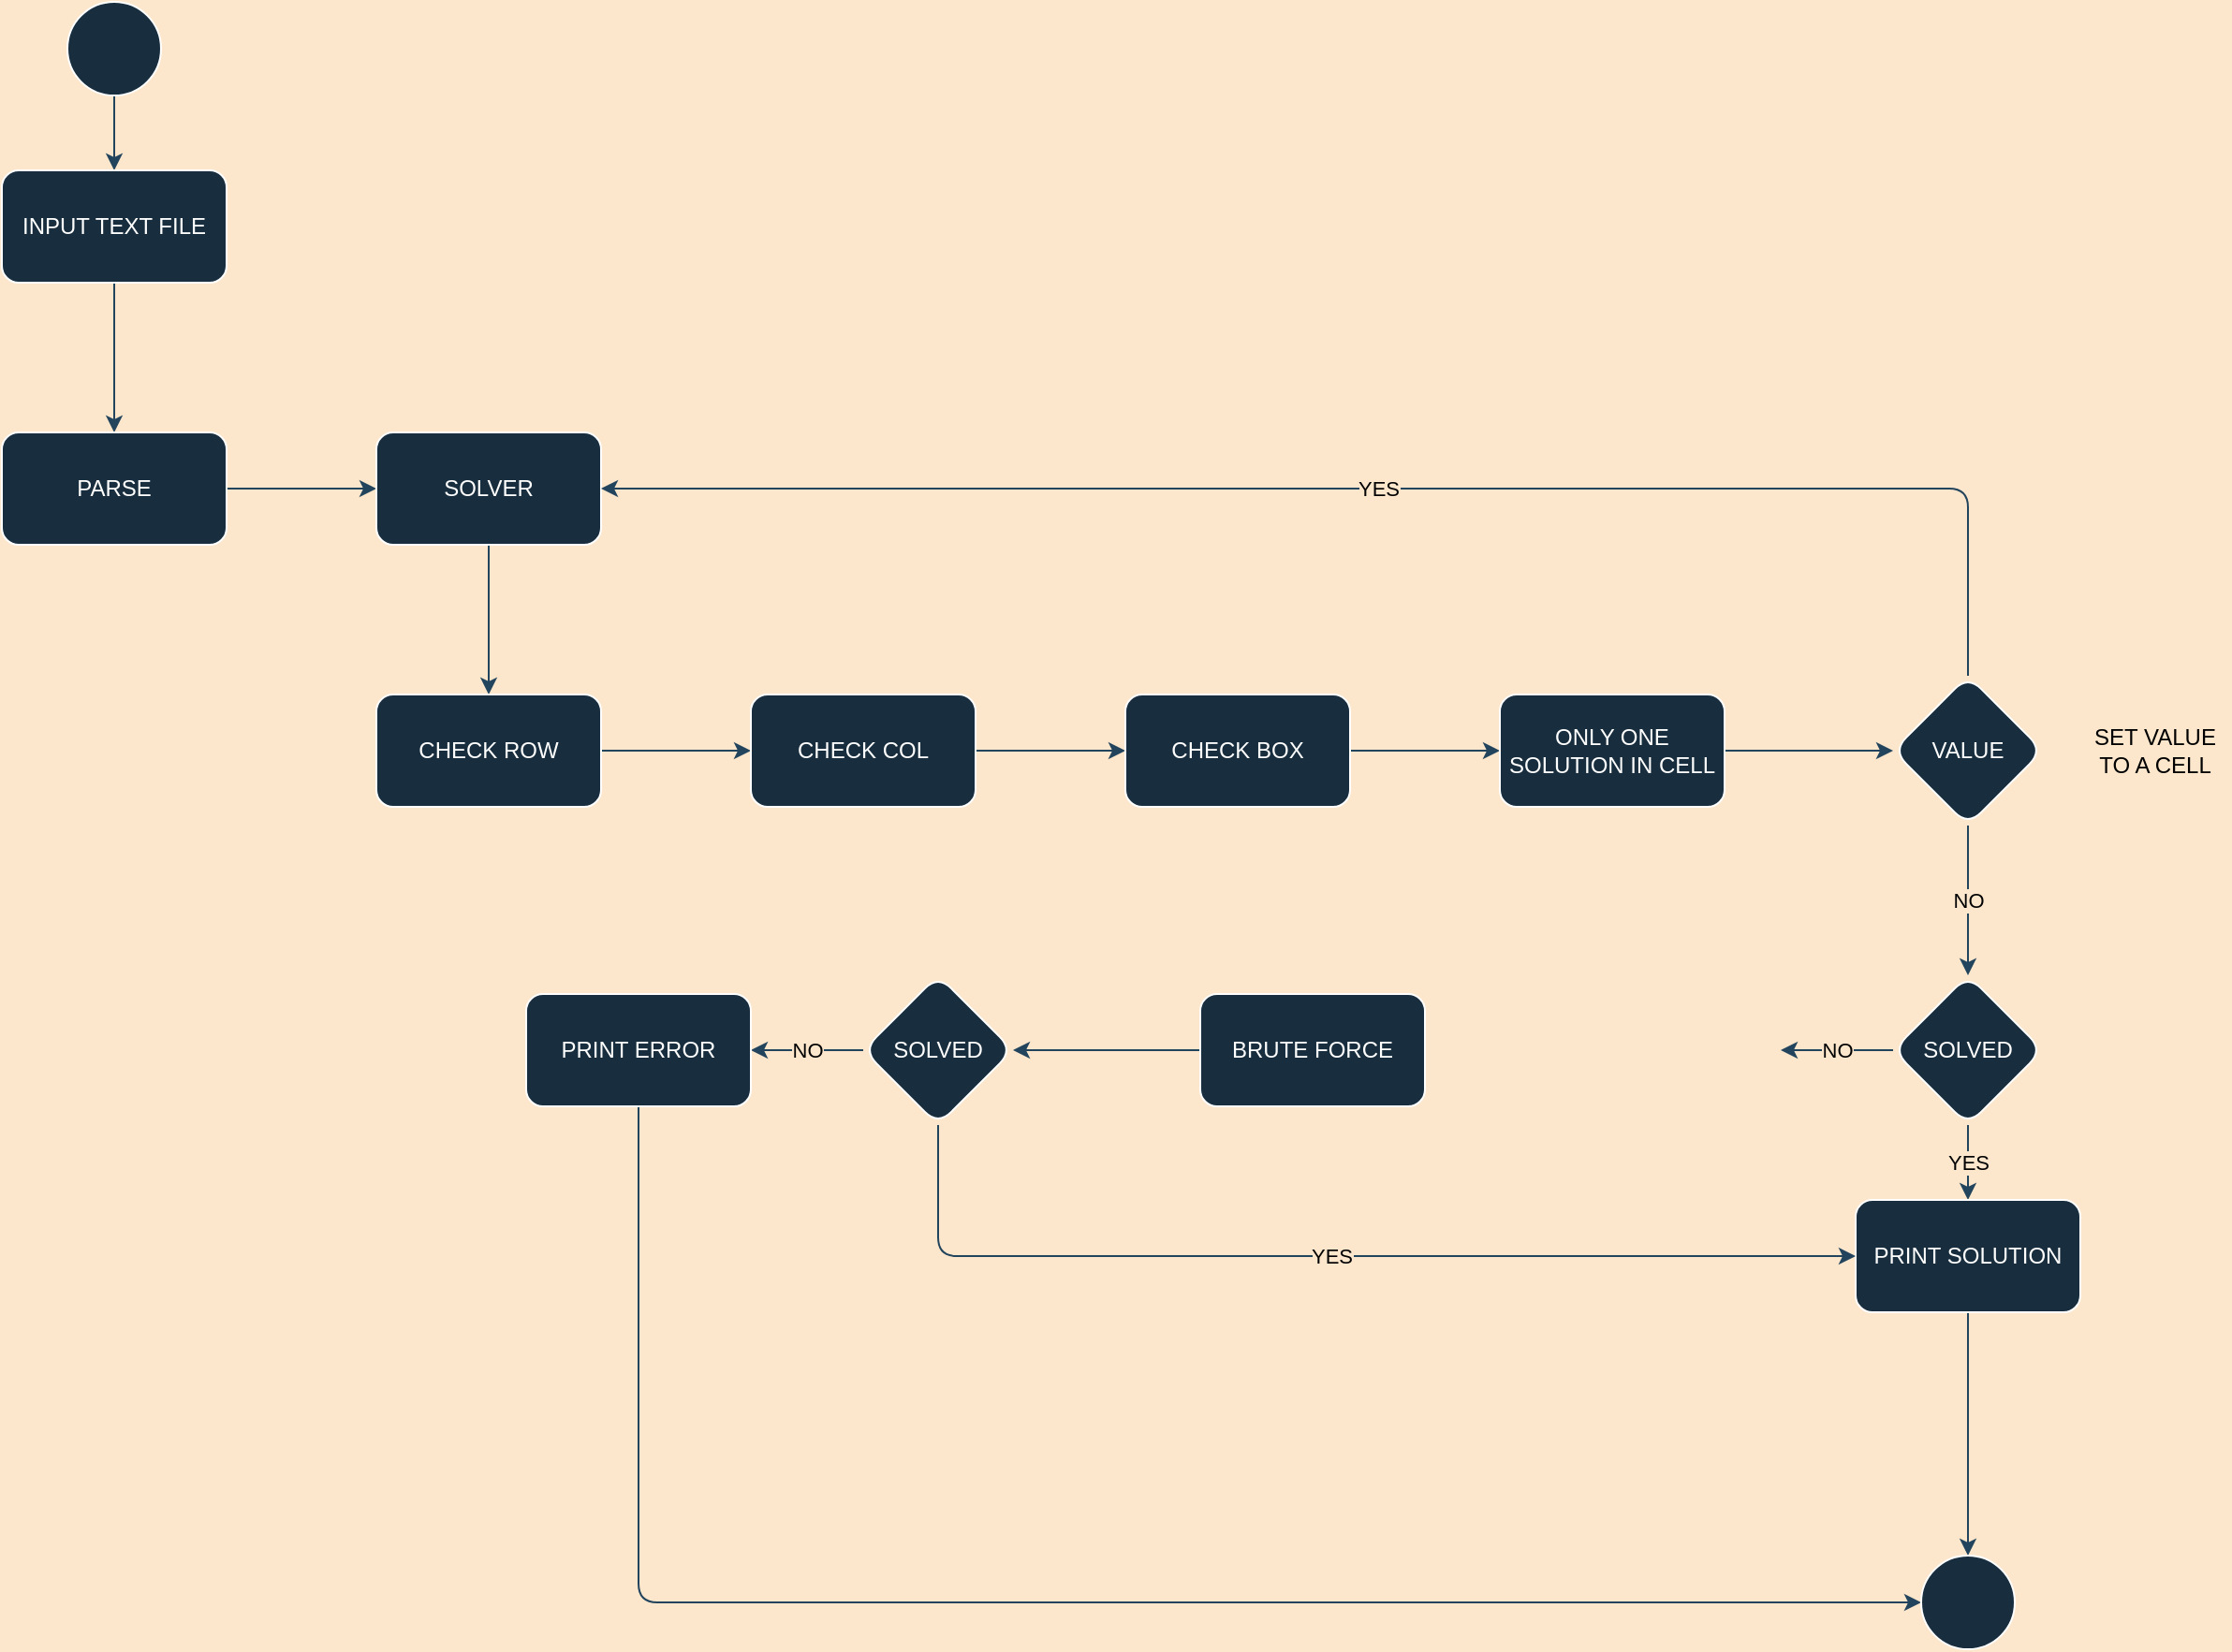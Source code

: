 <mxfile>
    <diagram id="FqcTaQnTJu5JiZvLbmmw" name="Page-1">
        <mxGraphModel dx="1374" dy="964" grid="1" gridSize="10" guides="1" tooltips="1" connect="1" arrows="1" fold="1" page="1" pageScale="1" pageWidth="1654" pageHeight="1169" background="#FCE7CD" math="0" shadow="0">
            <root>
                <mxCell id="0"/>
                <mxCell id="1" parent="0"/>
                <mxCell id="4" value="" style="edgeStyle=orthogonalEdgeStyle;curved=0;rounded=1;sketch=0;orthogonalLoop=1;jettySize=auto;html=1;strokeColor=#23445D;labelBackgroundColor=#FCE7CD;" parent="1" source="2" target="3" edge="1">
                    <mxGeometry relative="1" as="geometry"/>
                </mxCell>
                <mxCell id="2" value="" style="ellipse;whiteSpace=wrap;html=1;aspect=fixed;rounded=0;sketch=0;fontColor=#FFFFFF;strokeColor=#FFFFFF;fillColor=#182E3E;" parent="1" vertex="1">
                    <mxGeometry x="145" y="60" width="50" height="50" as="geometry"/>
                </mxCell>
                <mxCell id="8" value="" style="edgeStyle=orthogonalEdgeStyle;curved=0;rounded=1;sketch=0;orthogonalLoop=1;jettySize=auto;html=1;strokeColor=#23445D;labelBackgroundColor=#FCE7CD;" parent="1" source="3" target="7" edge="1">
                    <mxGeometry relative="1" as="geometry"/>
                </mxCell>
                <mxCell id="3" value="INPUT TEXT FILE" style="rounded=1;whiteSpace=wrap;html=1;sketch=0;fontColor=#FFFFFF;strokeColor=#FFFFFF;fillColor=#182E3E;" parent="1" vertex="1">
                    <mxGeometry x="110" y="150" width="120" height="60" as="geometry"/>
                </mxCell>
                <mxCell id="10" value="" style="edgeStyle=orthogonalEdgeStyle;curved=0;rounded=1;sketch=0;orthogonalLoop=1;jettySize=auto;html=1;strokeColor=#23445D;labelBackgroundColor=#FCE7CD;" parent="1" source="7" target="9" edge="1">
                    <mxGeometry relative="1" as="geometry"/>
                </mxCell>
                <mxCell id="7" value="PARSE" style="rounded=1;whiteSpace=wrap;html=1;fontColor=#FFFFFF;strokeColor=#FFFFFF;fillColor=#182E3E;sketch=0;" parent="1" vertex="1">
                    <mxGeometry x="110" y="290" width="120" height="60" as="geometry"/>
                </mxCell>
                <mxCell id="12" value="" style="edgeStyle=orthogonalEdgeStyle;curved=0;rounded=1;sketch=0;orthogonalLoop=1;jettySize=auto;html=1;strokeColor=#23445D;labelBackgroundColor=#FCE7CD;" parent="1" source="9" target="11" edge="1">
                    <mxGeometry relative="1" as="geometry"/>
                </mxCell>
                <mxCell id="9" value="SOLVER" style="rounded=1;whiteSpace=wrap;html=1;fontColor=#FFFFFF;strokeColor=#FFFFFF;fillColor=#182E3E;sketch=0;" parent="1" vertex="1">
                    <mxGeometry x="310" y="290" width="120" height="60" as="geometry"/>
                </mxCell>
                <mxCell id="14" value="" style="edgeStyle=orthogonalEdgeStyle;curved=0;rounded=1;sketch=0;orthogonalLoop=1;jettySize=auto;html=1;strokeColor=#23445D;labelBackgroundColor=#FCE7CD;" parent="1" source="11" target="13" edge="1">
                    <mxGeometry relative="1" as="geometry"/>
                </mxCell>
                <mxCell id="11" value="CHECK ROW" style="rounded=1;whiteSpace=wrap;html=1;fontColor=#FFFFFF;strokeColor=#FFFFFF;fillColor=#182E3E;sketch=0;" parent="1" vertex="1">
                    <mxGeometry x="310" y="430" width="120" height="60" as="geometry"/>
                </mxCell>
                <mxCell id="16" value="" style="edgeStyle=orthogonalEdgeStyle;curved=0;rounded=1;sketch=0;orthogonalLoop=1;jettySize=auto;html=1;strokeColor=#23445D;labelBackgroundColor=#FCE7CD;" parent="1" source="13" target="15" edge="1">
                    <mxGeometry relative="1" as="geometry"/>
                </mxCell>
                <mxCell id="13" value="CHECK COL" style="rounded=1;whiteSpace=wrap;html=1;fontColor=#FFFFFF;strokeColor=#FFFFFF;fillColor=#182E3E;sketch=0;" parent="1" vertex="1">
                    <mxGeometry x="510" y="430" width="120" height="60" as="geometry"/>
                </mxCell>
                <mxCell id="46" value="" style="edgeStyle=orthogonalEdgeStyle;curved=0;rounded=1;sketch=0;orthogonalLoop=1;jettySize=auto;html=1;fontColor=#000000;strokeColor=#23445D;" parent="1" source="15" target="45" edge="1">
                    <mxGeometry relative="1" as="geometry"/>
                </mxCell>
                <mxCell id="15" value="CHECK BOX" style="rounded=1;whiteSpace=wrap;html=1;fontColor=#FFFFFF;strokeColor=#FFFFFF;fillColor=#182E3E;sketch=0;" parent="1" vertex="1">
                    <mxGeometry x="710" y="430" width="120" height="60" as="geometry"/>
                </mxCell>
                <mxCell id="25" value="YES" style="edgeStyle=orthogonalEdgeStyle;curved=0;rounded=1;sketch=0;orthogonalLoop=1;jettySize=auto;html=1;exitX=0.5;exitY=0;exitDx=0;exitDy=0;strokeColor=#23445D;entryX=1;entryY=0.5;entryDx=0;entryDy=0;labelBackgroundColor=#FCE7CD;fontColor=#000000;" parent="1" source="20" target="9" edge="1">
                    <mxGeometry relative="1" as="geometry">
                        <mxPoint x="360" y="220" as="targetPoint"/>
                        <Array as="points">
                            <mxPoint x="1160" y="320"/>
                        </Array>
                    </mxGeometry>
                </mxCell>
                <mxCell id="30" value="NO" style="edgeStyle=orthogonalEdgeStyle;curved=0;rounded=1;sketch=0;orthogonalLoop=1;jettySize=auto;html=1;strokeColor=#23445D;labelBackgroundColor=#FCE7CD;fontColor=#000000;" parent="1" source="20" target="29" edge="1">
                    <mxGeometry relative="1" as="geometry"/>
                </mxCell>
                <mxCell id="20" value="VALUE" style="rhombus;whiteSpace=wrap;html=1;rounded=1;fontColor=#FFFFFF;strokeColor=#FFFFFF;fillColor=#182E3E;sketch=0;" parent="1" vertex="1">
                    <mxGeometry x="1120" y="420" width="80" height="80" as="geometry"/>
                </mxCell>
                <mxCell id="26" value="SET VALUE TO A CELL" style="text;html=1;strokeColor=none;fillColor=none;align=center;verticalAlign=middle;whiteSpace=wrap;rounded=0;sketch=0;fontColor=#000000;" parent="1" vertex="1">
                    <mxGeometry x="1220" y="450" width="80" height="20" as="geometry"/>
                </mxCell>
                <mxCell id="32" value="NO" style="edgeStyle=orthogonalEdgeStyle;curved=0;rounded=1;sketch=0;orthogonalLoop=1;jettySize=auto;html=1;strokeColor=#23445D;labelBackgroundColor=#FCE7CD;fontColor=#000000;" parent="1" source="29" edge="1">
                    <mxGeometry relative="1" as="geometry">
                        <mxPoint x="1060" y="620" as="targetPoint"/>
                    </mxGeometry>
                </mxCell>
                <mxCell id="34" value="YES" style="edgeStyle=orthogonalEdgeStyle;curved=0;rounded=1;sketch=0;orthogonalLoop=1;jettySize=auto;html=1;strokeColor=#23445D;labelBackgroundColor=#FCE7CD;fontColor=#000000;" parent="1" source="29" target="33" edge="1">
                    <mxGeometry relative="1" as="geometry"/>
                </mxCell>
                <mxCell id="29" value="SOLVED" style="rhombus;whiteSpace=wrap;html=1;rounded=1;fontColor=#FFFFFF;strokeColor=#FFFFFF;fillColor=#182E3E;sketch=0;" parent="1" vertex="1">
                    <mxGeometry x="1120" y="580" width="80" height="80" as="geometry"/>
                </mxCell>
                <mxCell id="36" value="" style="edgeStyle=orthogonalEdgeStyle;curved=0;rounded=1;sketch=0;orthogonalLoop=1;jettySize=auto;html=1;strokeColor=#23445D;labelBackgroundColor=#FCE7CD;" parent="1" source="31" target="35" edge="1">
                    <mxGeometry relative="1" as="geometry"/>
                </mxCell>
                <mxCell id="31" value="BRUTE FORCE" style="rounded=1;whiteSpace=wrap;html=1;fontColor=#FFFFFF;strokeColor=#FFFFFF;fillColor=#182E3E;sketch=0;" parent="1" vertex="1">
                    <mxGeometry x="750" y="590" width="120" height="60" as="geometry"/>
                </mxCell>
                <mxCell id="43" style="edgeStyle=orthogonalEdgeStyle;curved=0;rounded=1;sketch=0;orthogonalLoop=1;jettySize=auto;html=1;exitX=0.5;exitY=1;exitDx=0;exitDy=0;entryX=0.5;entryY=0;entryDx=0;entryDy=0;fontColor=#000000;strokeColor=#23445D;" parent="1" source="33" target="42" edge="1">
                    <mxGeometry relative="1" as="geometry"/>
                </mxCell>
                <mxCell id="33" value="PRINT SOLUTION" style="rounded=1;whiteSpace=wrap;html=1;fontColor=#FFFFFF;strokeColor=#FFFFFF;fillColor=#182E3E;sketch=0;" parent="1" vertex="1">
                    <mxGeometry x="1100" y="700" width="120" height="60" as="geometry"/>
                </mxCell>
                <mxCell id="37" value="YES" style="edgeStyle=orthogonalEdgeStyle;curved=0;rounded=1;sketch=0;orthogonalLoop=1;jettySize=auto;html=1;exitX=0.5;exitY=1;exitDx=0;exitDy=0;entryX=0;entryY=0.5;entryDx=0;entryDy=0;strokeColor=#23445D;labelBackgroundColor=#FCE7CD;fontColor=#000000;" parent="1" source="35" target="33" edge="1">
                    <mxGeometry relative="1" as="geometry"/>
                </mxCell>
                <mxCell id="39" value="NO" style="edgeStyle=orthogonalEdgeStyle;curved=0;rounded=1;sketch=0;orthogonalLoop=1;jettySize=auto;html=1;strokeColor=#23445D;labelBackgroundColor=#FCE7CD;fontColor=#000000;" parent="1" source="35" target="38" edge="1">
                    <mxGeometry relative="1" as="geometry"/>
                </mxCell>
                <mxCell id="35" value="SOLVED" style="rhombus;whiteSpace=wrap;html=1;rounded=1;fontColor=#FFFFFF;strokeColor=#FFFFFF;fillColor=#182E3E;sketch=0;" parent="1" vertex="1">
                    <mxGeometry x="570" y="580" width="80" height="80" as="geometry"/>
                </mxCell>
                <mxCell id="44" style="edgeStyle=orthogonalEdgeStyle;curved=0;rounded=1;sketch=0;orthogonalLoop=1;jettySize=auto;html=1;exitX=0.5;exitY=1;exitDx=0;exitDy=0;entryX=0;entryY=0.5;entryDx=0;entryDy=0;fontColor=#000000;strokeColor=#23445D;" parent="1" source="38" target="42" edge="1">
                    <mxGeometry relative="1" as="geometry"/>
                </mxCell>
                <mxCell id="38" value="PRINT ERROR" style="rounded=1;whiteSpace=wrap;html=1;fontColor=#FFFFFF;strokeColor=#FFFFFF;fillColor=#182E3E;sketch=0;" parent="1" vertex="1">
                    <mxGeometry x="390" y="590" width="120" height="60" as="geometry"/>
                </mxCell>
                <mxCell id="42" value="" style="ellipse;whiteSpace=wrap;html=1;aspect=fixed;rounded=0;sketch=0;fontColor=#FFFFFF;strokeColor=#FFFFFF;fillColor=#182E3E;" parent="1" vertex="1">
                    <mxGeometry x="1135" y="890" width="50" height="50" as="geometry"/>
                </mxCell>
                <mxCell id="47" value="" style="edgeStyle=orthogonalEdgeStyle;curved=0;rounded=1;sketch=0;orthogonalLoop=1;jettySize=auto;html=1;fontColor=#000000;strokeColor=#23445D;" parent="1" source="45" target="20" edge="1">
                    <mxGeometry relative="1" as="geometry"/>
                </mxCell>
                <mxCell id="45" value="ONLY ONE SOLUTION IN CELL" style="rounded=1;whiteSpace=wrap;html=1;fontColor=#FFFFFF;strokeColor=#FFFFFF;fillColor=#182E3E;sketch=0;" parent="1" vertex="1">
                    <mxGeometry x="910" y="430" width="120" height="60" as="geometry"/>
                </mxCell>
            </root>
        </mxGraphModel>
    </diagram>
</mxfile>